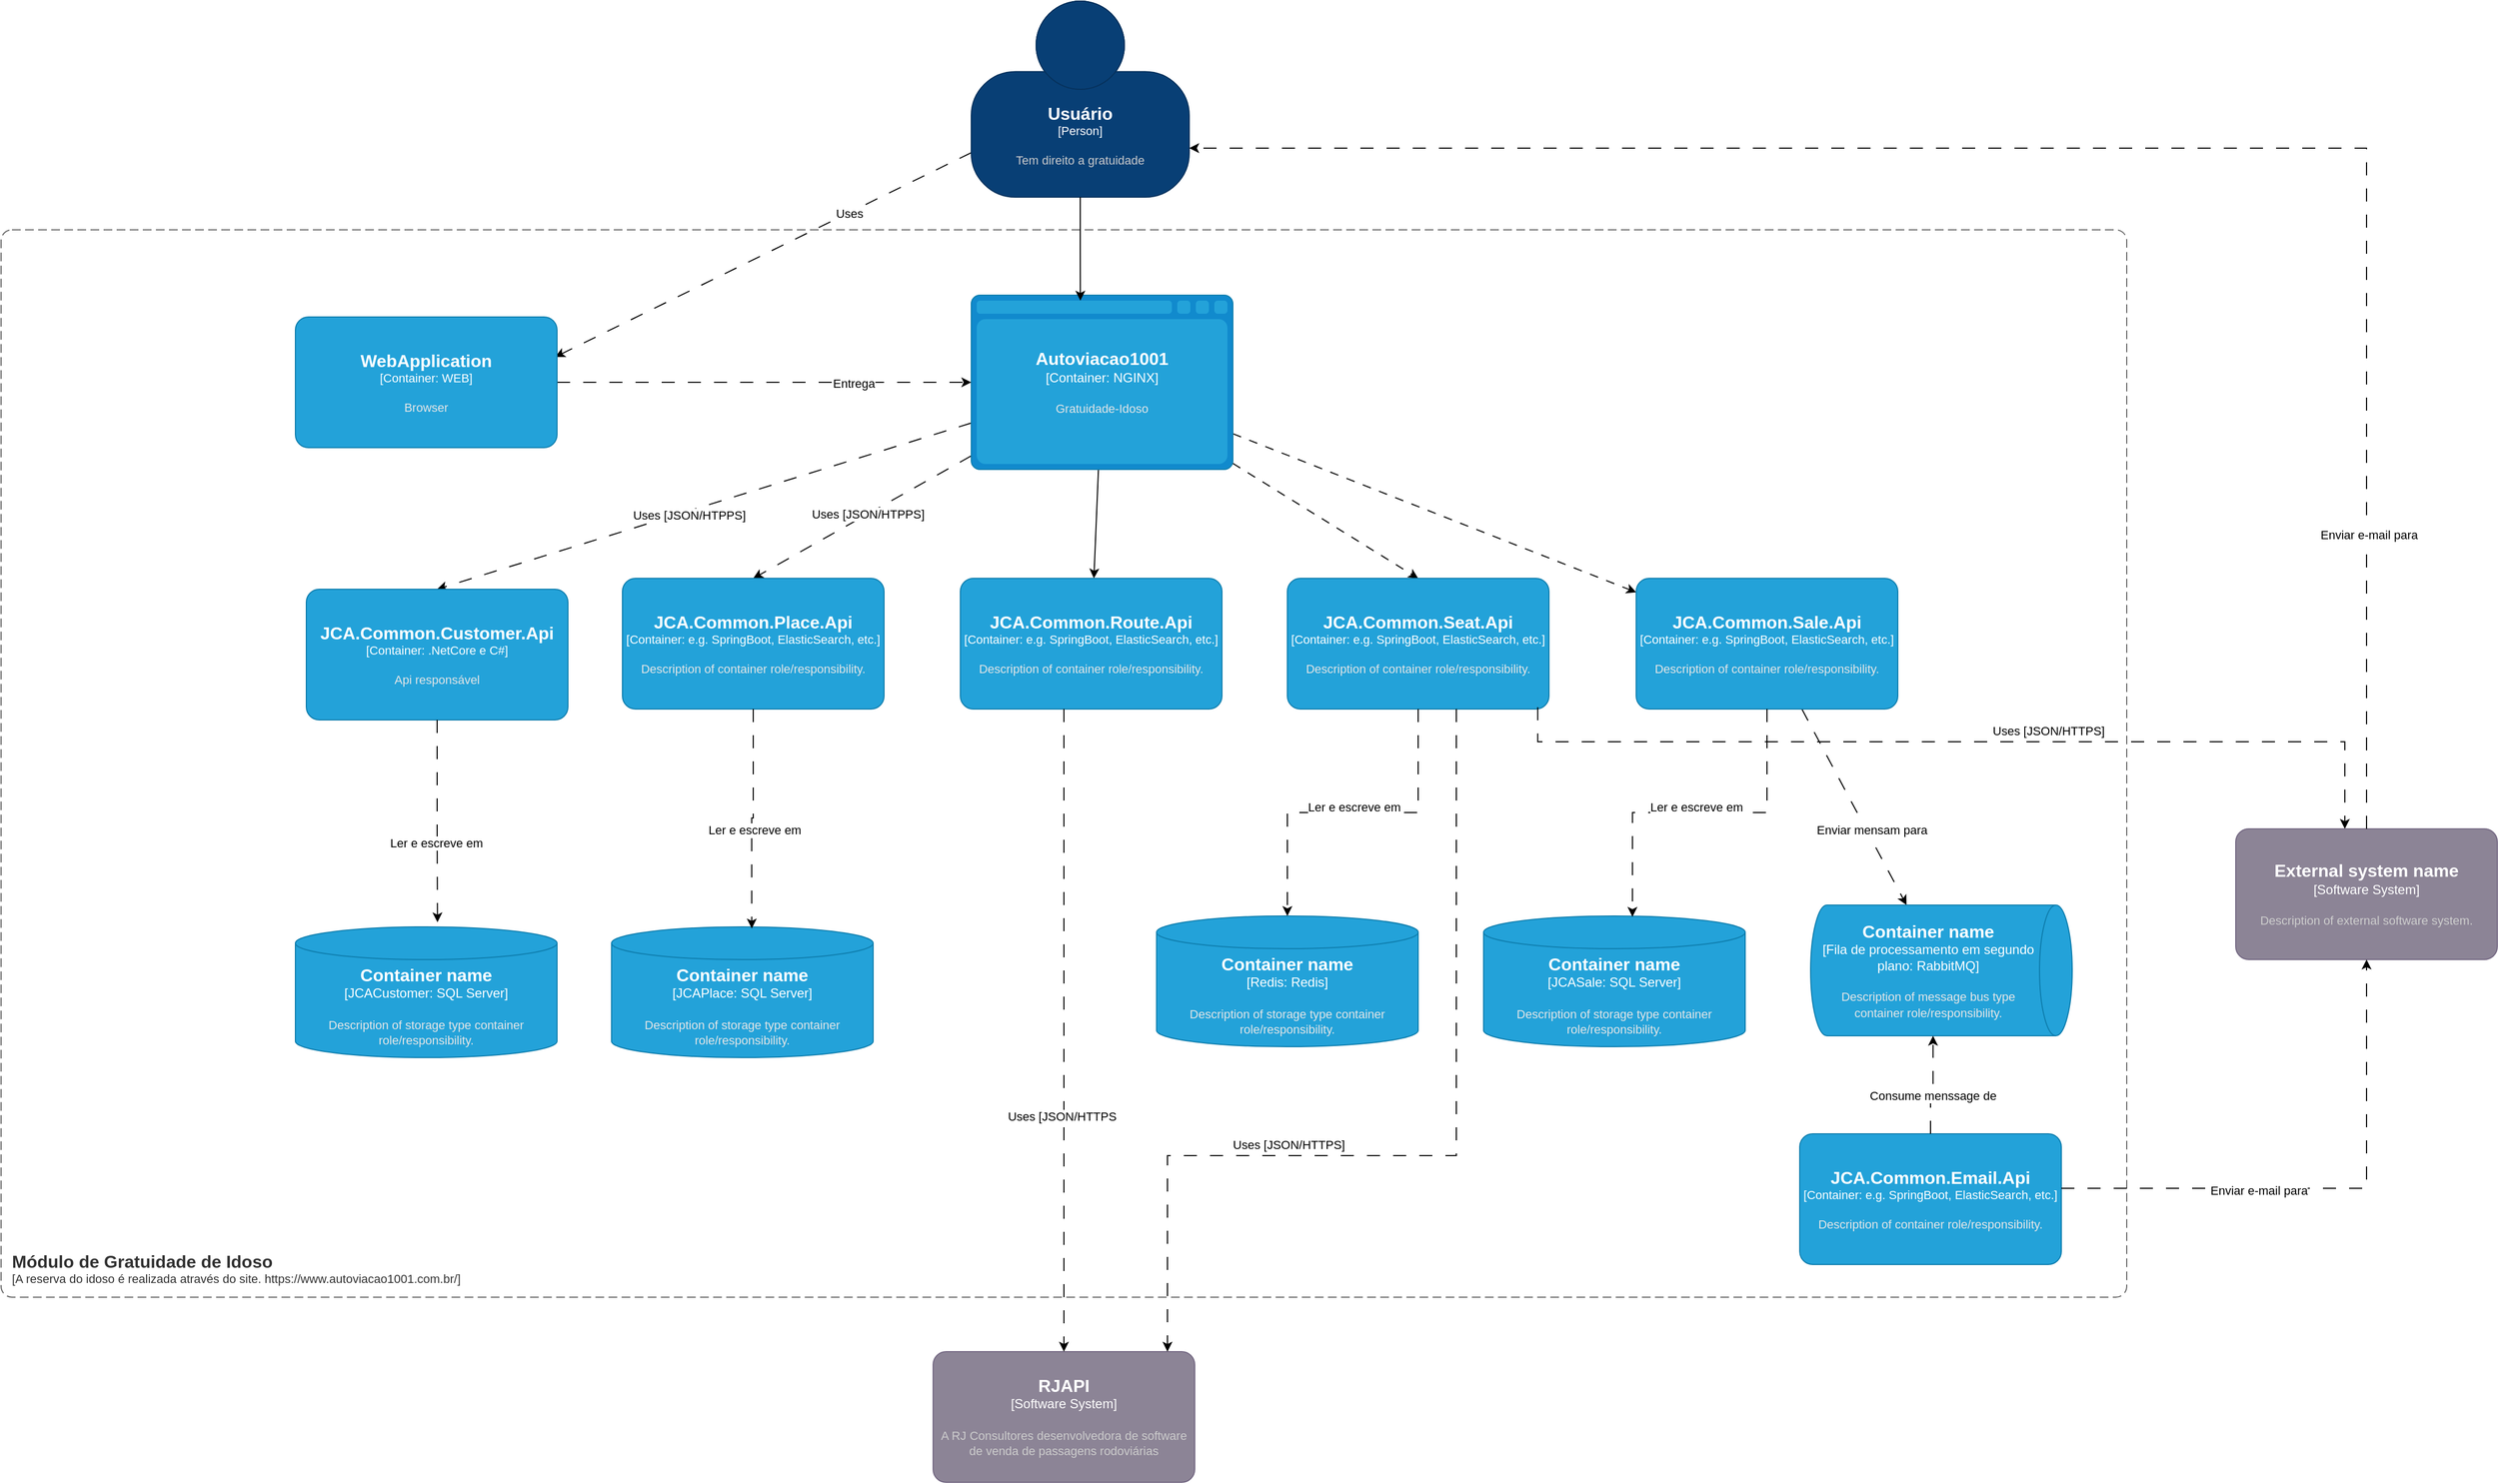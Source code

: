 <mxfile version="23.1.5" type="github">
  <diagram name="Página-1" id="_qu8eDQqeb1l8ylUGHYl">
    <mxGraphModel dx="4057" dy="2091" grid="1" gridSize="10" guides="1" tooltips="1" connect="1" arrows="1" fold="1" page="1" pageScale="1" pageWidth="827" pageHeight="1169" math="0" shadow="0">
      <root>
        <mxCell id="0" />
        <mxCell id="1" parent="0" />
        <object placeholders="1" c4Name="Módulo de Gratuidade de Idoso" c4Type="SystemScopeBoundary" c4Application="A reserva do idoso é realizada através do site. https://www.autoviacao1001.com.br/" label="&lt;font style=&quot;font-size: 16px&quot;&gt;&lt;b&gt;&lt;div style=&quot;text-align: left&quot;&gt;%c4Name%&lt;/div&gt;&lt;/b&gt;&lt;/font&gt;&lt;div style=&quot;text-align: left&quot;&gt;[%c4Application%]&lt;/div&gt;" id="xG2HebTvy1mAFO55XrkY-1">
          <mxCell style="rounded=1;fontSize=11;whiteSpace=wrap;html=1;dashed=1;arcSize=20;fillColor=none;strokeColor=#666666;fontColor=#333333;labelBackgroundColor=none;align=left;verticalAlign=bottom;labelBorderColor=none;spacingTop=0;spacing=10;dashPattern=8 4;metaEdit=1;rotatable=0;perimeter=rectanglePerimeter;noLabel=0;labelPadding=0;allowArrows=0;connectable=0;expand=0;recursiveResize=0;editable=1;pointerEvents=0;absoluteArcSize=1;points=[[0.25,0,0],[0.5,0,0],[0.75,0,0],[1,0.25,0],[1,0.5,0],[1,0.75,0],[0.75,1,0],[0.5,1,0],[0.25,1,0],[0,0.75,0],[0,0.5,0],[0,0.25,0]];" vertex="1" parent="1">
            <mxGeometry x="130" y="550" width="1950" height="980" as="geometry" />
          </mxCell>
        </object>
        <mxCell id="xG2HebTvy1mAFO55XrkY-7" style="rounded=0;orthogonalLoop=1;jettySize=auto;html=1;dashed=1;dashPattern=12 12;entryX=0.993;entryY=0.306;entryDx=0;entryDy=0;entryPerimeter=0;" edge="1" parent="1" source="xG2HebTvy1mAFO55XrkY-2" target="xG2HebTvy1mAFO55XrkY-105">
          <mxGeometry relative="1" as="geometry">
            <mxPoint x="722.308" y="630" as="targetPoint" />
          </mxGeometry>
        </mxCell>
        <mxCell id="xG2HebTvy1mAFO55XrkY-103" value="Uses" style="edgeLabel;html=1;align=center;verticalAlign=middle;resizable=0;points=[];" vertex="1" connectable="0" parent="xG2HebTvy1mAFO55XrkY-7">
          <mxGeometry x="-0.412" relative="1" as="geometry">
            <mxPoint as="offset" />
          </mxGeometry>
        </mxCell>
        <object placeholders="1" c4Name="Usuário" c4Type="Person" c4Description="Tem direito a gratuidade" label="&lt;font style=&quot;font-size: 16px&quot;&gt;&lt;b&gt;%c4Name%&lt;/b&gt;&lt;/font&gt;&lt;div&gt;[%c4Type%]&lt;/div&gt;&lt;br&gt;&lt;div&gt;&lt;font style=&quot;font-size: 11px&quot;&gt;&lt;font color=&quot;#cccccc&quot;&gt;%c4Description%&lt;/font&gt;&lt;/div&gt;" id="xG2HebTvy1mAFO55XrkY-2">
          <mxCell style="html=1;fontSize=11;dashed=0;whiteSpace=wrap;fillColor=#083F75;strokeColor=#06315C;fontColor=#ffffff;shape=mxgraph.c4.person2;align=center;metaEdit=1;points=[[0.5,0,0],[1,0.5,0],[1,0.75,0],[0.75,1,0],[0.5,1,0],[0.25,1,0],[0,0.75,0],[0,0.5,0]];resizable=0;" vertex="1" parent="1">
            <mxGeometry x="1020" y="340" width="200" height="180" as="geometry" />
          </mxCell>
        </object>
        <mxCell id="xG2HebTvy1mAFO55XrkY-18" value="" style="rounded=0;orthogonalLoop=1;jettySize=auto;html=1;entryX=0.5;entryY=0;entryDx=0;entryDy=0;entryPerimeter=0;dashed=1;dashPattern=12 12;" edge="1" parent="1" source="xG2HebTvy1mAFO55XrkY-3" target="xG2HebTvy1mAFO55XrkY-19">
          <mxGeometry relative="1" as="geometry">
            <mxPoint x="570" y="910" as="targetPoint" />
          </mxGeometry>
        </mxCell>
        <mxCell id="xG2HebTvy1mAFO55XrkY-101" value="Uses [JSON/HTPPS]" style="edgeLabel;html=1;align=center;verticalAlign=middle;resizable=0;points=[];" vertex="1" connectable="0" parent="xG2HebTvy1mAFO55XrkY-18">
          <mxGeometry x="-0.047" relative="1" as="geometry">
            <mxPoint as="offset" />
          </mxGeometry>
        </mxCell>
        <mxCell id="xG2HebTvy1mAFO55XrkY-21" style="rounded=0;orthogonalLoop=1;jettySize=auto;html=1;entryX=0.5;entryY=0;entryDx=0;entryDy=0;entryPerimeter=0;dashed=1;dashPattern=12 12;" edge="1" parent="1" source="xG2HebTvy1mAFO55XrkY-3" target="xG2HebTvy1mAFO55XrkY-14">
          <mxGeometry relative="1" as="geometry">
            <mxPoint x="260" y="870" as="targetPoint" />
          </mxGeometry>
        </mxCell>
        <mxCell id="xG2HebTvy1mAFO55XrkY-100" value="Uses [JSON/HTPPS]" style="edgeLabel;html=1;align=center;verticalAlign=middle;resizable=0;points=[];" vertex="1" connectable="0" parent="xG2HebTvy1mAFO55XrkY-21">
          <mxGeometry x="0.061" y="3" relative="1" as="geometry">
            <mxPoint as="offset" />
          </mxGeometry>
        </mxCell>
        <mxCell id="xG2HebTvy1mAFO55XrkY-23" style="rounded=0;orthogonalLoop=1;jettySize=auto;html=1;" edge="1" parent="1" source="xG2HebTvy1mAFO55XrkY-3" target="xG2HebTvy1mAFO55XrkY-22">
          <mxGeometry relative="1" as="geometry" />
        </mxCell>
        <mxCell id="xG2HebTvy1mAFO55XrkY-25" style="rounded=0;orthogonalLoop=1;jettySize=auto;html=1;dashed=1;dashPattern=8 8;entryX=0.5;entryY=0;entryDx=0;entryDy=0;entryPerimeter=0;" edge="1" parent="1" source="xG2HebTvy1mAFO55XrkY-3" target="xG2HebTvy1mAFO55XrkY-24">
          <mxGeometry relative="1" as="geometry">
            <mxPoint x="1060" y="880" as="targetPoint" />
          </mxGeometry>
        </mxCell>
        <mxCell id="xG2HebTvy1mAFO55XrkY-34" style="rounded=0;orthogonalLoop=1;jettySize=auto;html=1;dashed=1;dashPattern=8 8;" edge="1" parent="1" source="xG2HebTvy1mAFO55XrkY-3" target="xG2HebTvy1mAFO55XrkY-33">
          <mxGeometry relative="1" as="geometry" />
        </mxCell>
        <object placeholders="1" c4Type="Autoviacao1001" c4Container="Container" c4Technology="NGINX" c4Description="Gratuidade-Idoso" label="&lt;font style=&quot;font-size: 16px&quot;&gt;&lt;b&gt;%c4Type%&lt;/b&gt;&lt;/font&gt;&lt;div&gt;[%c4Container%:&amp;nbsp;%c4Technology%]&lt;/div&gt;&lt;br&gt;&lt;div&gt;&lt;font style=&quot;font-size: 11px&quot;&gt;&lt;font color=&quot;#E6E6E6&quot;&gt;%c4Description%&lt;/font&gt;&lt;/div&gt;" id="xG2HebTvy1mAFO55XrkY-3">
          <mxCell style="shape=mxgraph.c4.webBrowserContainer2;whiteSpace=wrap;html=1;boundedLbl=1;rounded=0;labelBackgroundColor=none;strokeColor=#118ACD;fillColor=#23A2D9;strokeColor=#118ACD;strokeColor2=#0E7DAD;fontSize=12;fontColor=#ffffff;align=center;metaEdit=1;points=[[0.5,0,0],[1,0.25,0],[1,0.5,0],[1,0.75,0],[0.5,1,0],[0,0.75,0],[0,0.5,0],[0,0.25,0]];resizable=0;" vertex="1" parent="1">
            <mxGeometry x="1020" y="610" width="240" height="160" as="geometry" />
          </mxCell>
        </object>
        <mxCell id="xG2HebTvy1mAFO55XrkY-6" style="edgeStyle=orthogonalEdgeStyle;rounded=0;orthogonalLoop=1;jettySize=auto;html=1;entryX=0;entryY=0.5;entryDx=0;entryDy=0;entryPerimeter=0;dashed=1;dashPattern=12 12;" edge="1" parent="1" source="xG2HebTvy1mAFO55XrkY-105" target="xG2HebTvy1mAFO55XrkY-3">
          <mxGeometry relative="1" as="geometry">
            <mxPoint x="723" y="690" as="sourcePoint" />
          </mxGeometry>
        </mxCell>
        <mxCell id="xG2HebTvy1mAFO55XrkY-107" value="Entrega" style="edgeLabel;html=1;align=center;verticalAlign=middle;resizable=0;points=[];" vertex="1" connectable="0" parent="xG2HebTvy1mAFO55XrkY-6">
          <mxGeometry x="0.428" y="-1" relative="1" as="geometry">
            <mxPoint as="offset" />
          </mxGeometry>
        </mxCell>
        <mxCell id="xG2HebTvy1mAFO55XrkY-8" style="edgeStyle=orthogonalEdgeStyle;rounded=0;orthogonalLoop=1;jettySize=auto;html=1;entryX=0.417;entryY=0.031;entryDx=0;entryDy=0;entryPerimeter=0;" edge="1" parent="1" source="xG2HebTvy1mAFO55XrkY-2" target="xG2HebTvy1mAFO55XrkY-3">
          <mxGeometry relative="1" as="geometry" />
        </mxCell>
        <object placeholders="1" c4Name="JCA.Common.Customer.Api" c4Type="Container" c4Technology=".NetCore e C#" c4Description="Api responsável" label="&lt;font style=&quot;font-size: 16px&quot;&gt;&lt;b&gt;%c4Name%&lt;/b&gt;&lt;/font&gt;&lt;div&gt;[%c4Type%: %c4Technology%]&lt;/div&gt;&lt;br&gt;&lt;div&gt;&lt;font style=&quot;font-size: 11px&quot;&gt;&lt;font color=&quot;#E6E6E6&quot;&gt;%c4Description%&lt;/font&gt;&lt;/div&gt;" id="xG2HebTvy1mAFO55XrkY-14">
          <mxCell style="rounded=1;whiteSpace=wrap;html=1;fontSize=11;labelBackgroundColor=none;fillColor=#23A2D9;fontColor=#ffffff;align=center;arcSize=10;strokeColor=#0E7DAD;metaEdit=1;resizable=0;points=[[0.25,0,0],[0.5,0,0],[0.75,0,0],[1,0.25,0],[1,0.5,0],[1,0.75,0],[0.75,1,0],[0.5,1,0],[0.25,1,0],[0,0.75,0],[0,0.5,0],[0,0.25,0]];" vertex="1" parent="1">
            <mxGeometry x="410" y="880" width="240" height="120" as="geometry" />
          </mxCell>
        </object>
        <object placeholders="1" c4Name="JCA.Common.Place.Api" c4Type="Container" c4Technology="e.g. SpringBoot, ElasticSearch, etc." c4Description="Description of container role/responsibility." label="&lt;font style=&quot;font-size: 16px&quot;&gt;&lt;b&gt;%c4Name%&lt;/b&gt;&lt;/font&gt;&lt;div&gt;[%c4Type%: %c4Technology%]&lt;/div&gt;&lt;br&gt;&lt;div&gt;&lt;font style=&quot;font-size: 11px&quot;&gt;&lt;font color=&quot;#E6E6E6&quot;&gt;%c4Description%&lt;/font&gt;&lt;/div&gt;" id="xG2HebTvy1mAFO55XrkY-19">
          <mxCell style="rounded=1;whiteSpace=wrap;html=1;fontSize=11;labelBackgroundColor=none;fillColor=#23A2D9;fontColor=#ffffff;align=center;arcSize=10;strokeColor=#0E7DAD;metaEdit=1;resizable=0;points=[[0.25,0,0],[0.5,0,0],[0.75,0,0],[1,0.25,0],[1,0.5,0],[1,0.75,0],[0.75,1,0],[0.5,1,0],[0.25,1,0],[0,0.75,0],[0,0.5,0],[0,0.25,0]];" vertex="1" parent="1">
            <mxGeometry x="700" y="870" width="240" height="120" as="geometry" />
          </mxCell>
        </object>
        <object placeholders="1" c4Name="JCA.Common.Route.Api" c4Type="Container" c4Technology="e.g. SpringBoot, ElasticSearch, etc." c4Description="Description of container role/responsibility." label="&lt;font style=&quot;font-size: 16px&quot;&gt;&lt;b&gt;%c4Name%&lt;/b&gt;&lt;/font&gt;&lt;div&gt;[%c4Type%: %c4Technology%]&lt;/div&gt;&lt;br&gt;&lt;div&gt;&lt;font style=&quot;font-size: 11px&quot;&gt;&lt;font color=&quot;#E6E6E6&quot;&gt;%c4Description%&lt;/font&gt;&lt;/div&gt;" id="xG2HebTvy1mAFO55XrkY-22">
          <mxCell style="rounded=1;whiteSpace=wrap;html=1;fontSize=11;labelBackgroundColor=none;fillColor=#23A2D9;fontColor=#ffffff;align=center;arcSize=10;strokeColor=#0E7DAD;metaEdit=1;resizable=0;points=[[0.25,0,0],[0.5,0,0],[0.75,0,0],[1,0.25,0],[1,0.5,0],[1,0.75,0],[0.75,1,0],[0.5,1,0],[0.25,1,0],[0,0.75,0],[0,0.5,0],[0,0.25,0]];" vertex="1" parent="1">
            <mxGeometry x="1010" y="870" width="240" height="120" as="geometry" />
          </mxCell>
        </object>
        <object placeholders="1" c4Name="JCA.Common.Seat.Api" c4Type="Container" c4Technology="e.g. SpringBoot, ElasticSearch, etc." c4Description="Description of container role/responsibility." label="&lt;font style=&quot;font-size: 16px&quot;&gt;&lt;b&gt;%c4Name%&lt;/b&gt;&lt;/font&gt;&lt;div&gt;[%c4Type%: %c4Technology%]&lt;/div&gt;&lt;br&gt;&lt;div&gt;&lt;font style=&quot;font-size: 11px&quot;&gt;&lt;font color=&quot;#E6E6E6&quot;&gt;%c4Description%&lt;/font&gt;&lt;/div&gt;" id="xG2HebTvy1mAFO55XrkY-24">
          <mxCell style="rounded=1;whiteSpace=wrap;html=1;fontSize=11;labelBackgroundColor=none;fillColor=#23A2D9;fontColor=#ffffff;align=center;arcSize=10;strokeColor=#0E7DAD;metaEdit=1;resizable=0;points=[[0.25,0,0],[0.5,0,0],[0.75,0,0],[1,0.25,0],[1,0.5,0],[1,0.75,0],[0.75,1,0],[0.5,1,0],[0.25,1,0],[0,0.75,0],[0,0.5,0],[0,0.25,0]];" vertex="1" parent="1">
            <mxGeometry x="1310" y="870" width="240" height="120" as="geometry" />
          </mxCell>
        </object>
        <object placeholders="1" c4Type="Container name" c4Container="JCACustomer" c4Technology="SQL Server" c4Description="Description of storage type container role/responsibility." label="&lt;font style=&quot;font-size: 16px&quot;&gt;&lt;b&gt;%c4Type%&lt;/b&gt;&lt;/font&gt;&lt;div&gt;[%c4Container%:&amp;nbsp;%c4Technology%]&lt;/div&gt;&lt;br&gt;&lt;div&gt;&lt;font style=&quot;font-size: 11px&quot;&gt;&lt;font color=&quot;#E6E6E6&quot;&gt;%c4Description%&lt;/font&gt;&lt;/div&gt;" id="xG2HebTvy1mAFO55XrkY-26">
          <mxCell style="shape=cylinder3;size=15;whiteSpace=wrap;html=1;boundedLbl=1;rounded=0;labelBackgroundColor=none;fillColor=#23A2D9;fontSize=12;fontColor=#ffffff;align=center;strokeColor=#0E7DAD;metaEdit=1;points=[[0.5,0,0],[1,0.25,0],[1,0.5,0],[1,0.75,0],[0.5,1,0],[0,0.75,0],[0,0.5,0],[0,0.25,0]];resizable=0;" vertex="1" parent="1">
            <mxGeometry x="400" y="1190" width="240" height="120" as="geometry" />
          </mxCell>
        </object>
        <object placeholders="1" c4Type="Container name" c4Container="JCAPlace" c4Technology="SQL Server" c4Description="Description of storage type container role/responsibility." label="&lt;font style=&quot;font-size: 16px&quot;&gt;&lt;b&gt;%c4Type%&lt;/b&gt;&lt;/font&gt;&lt;div&gt;[%c4Container%:&amp;nbsp;%c4Technology%]&lt;/div&gt;&lt;br&gt;&lt;div&gt;&lt;font style=&quot;font-size: 11px&quot;&gt;&lt;font color=&quot;#E6E6E6&quot;&gt;%c4Description%&lt;/font&gt;&lt;/div&gt;" id="xG2HebTvy1mAFO55XrkY-28">
          <mxCell style="shape=cylinder3;size=15;whiteSpace=wrap;html=1;boundedLbl=1;rounded=0;labelBackgroundColor=none;fillColor=#23A2D9;fontSize=12;fontColor=#ffffff;align=center;strokeColor=#0E7DAD;metaEdit=1;points=[[0.5,0,0],[1,0.25,0],[1,0.5,0],[1,0.75,0],[0.5,1,0],[0,0.75,0],[0,0.5,0],[0,0.25,0]];resizable=0;" vertex="1" parent="1">
            <mxGeometry x="690" y="1190" width="240" height="120" as="geometry" />
          </mxCell>
        </object>
        <object placeholders="1" c4Type="Container name" c4Container="Redis" c4Technology="Redis" c4Description="Description of storage type container role/responsibility." label="&lt;font style=&quot;font-size: 16px&quot;&gt;&lt;b&gt;%c4Type%&lt;/b&gt;&lt;/font&gt;&lt;div&gt;[%c4Container%:&amp;nbsp;%c4Technology%]&lt;/div&gt;&lt;br&gt;&lt;div&gt;&lt;font style=&quot;font-size: 11px&quot;&gt;&lt;font color=&quot;#E6E6E6&quot;&gt;%c4Description%&lt;/font&gt;&lt;/div&gt;" id="xG2HebTvy1mAFO55XrkY-29">
          <mxCell style="shape=cylinder3;size=15;whiteSpace=wrap;html=1;boundedLbl=1;rounded=0;labelBackgroundColor=none;fillColor=#23A2D9;fontSize=12;fontColor=#ffffff;align=center;strokeColor=#0E7DAD;metaEdit=1;points=[[0.5,0,0],[1,0.25,0],[1,0.5,0],[1,0.75,0],[0.5,1,0],[0,0.75,0],[0,0.5,0],[0,0.25,0]];resizable=0;" vertex="1" parent="1">
            <mxGeometry x="1190" y="1180" width="240" height="120" as="geometry" />
          </mxCell>
        </object>
        <object placeholders="1" c4Name="RJAPI" c4Type="Software System" c4Description="A RJ Consultores desenvolvedora de software de venda de passagens rodoviárias" label="&lt;font style=&quot;font-size: 16px&quot;&gt;&lt;b&gt;%c4Name%&lt;/b&gt;&lt;/font&gt;&lt;div&gt;[%c4Type%]&lt;/div&gt;&lt;br&gt;&lt;div&gt;&lt;font style=&quot;font-size: 11px&quot;&gt;&lt;font color=&quot;#cccccc&quot;&gt;%c4Description%&lt;/font&gt;&lt;/div&gt;" id="xG2HebTvy1mAFO55XrkY-31">
          <mxCell style="rounded=1;whiteSpace=wrap;html=1;labelBackgroundColor=none;fillColor=#8C8496;fontColor=#ffffff;align=center;arcSize=10;strokeColor=#736782;metaEdit=1;resizable=0;points=[[0.25,0,0],[0.5,0,0],[0.75,0,0],[1,0.25,0],[1,0.5,0],[1,0.75,0],[0.75,1,0],[0.5,1,0],[0.25,1,0],[0,0.75,0],[0,0.5,0],[0,0.25,0]];" vertex="1" parent="1">
            <mxGeometry x="985" y="1580" width="240" height="120" as="geometry" />
          </mxCell>
        </object>
        <mxCell id="xG2HebTvy1mAFO55XrkY-32" style="rounded=0;orthogonalLoop=1;jettySize=auto;html=1;entryX=0.417;entryY=0;entryDx=0;entryDy=0;entryPerimeter=0;dashed=1;dashPattern=12 12;edgeStyle=elbowEdgeStyle;exitX=0.957;exitY=0.986;exitDx=0;exitDy=0;exitPerimeter=0;elbow=vertical;" edge="1" parent="1" source="xG2HebTvy1mAFO55XrkY-24" target="xG2HebTvy1mAFO55XrkY-48">
          <mxGeometry relative="1" as="geometry">
            <mxPoint x="1500" y="960" as="sourcePoint" />
            <mxPoint x="2279" y="1280" as="targetPoint" />
            <Array as="points">
              <mxPoint x="2010" y="1020" />
            </Array>
          </mxGeometry>
        </mxCell>
        <mxCell id="xG2HebTvy1mAFO55XrkY-92" value="Uses [JSON/HTTPS]" style="edgeLabel;html=1;align=center;verticalAlign=middle;resizable=0;points=[];" vertex="1" connectable="0" parent="xG2HebTvy1mAFO55XrkY-32">
          <mxGeometry x="0.28" y="-5" relative="1" as="geometry">
            <mxPoint x="-46" y="-15" as="offset" />
          </mxGeometry>
        </mxCell>
        <mxCell id="xG2HebTvy1mAFO55XrkY-83" style="rounded=0;orthogonalLoop=1;jettySize=auto;html=1;dashed=1;dashPattern=12 12;" edge="1" parent="1" source="xG2HebTvy1mAFO55XrkY-33" target="xG2HebTvy1mAFO55XrkY-40">
          <mxGeometry relative="1" as="geometry" />
        </mxCell>
        <mxCell id="xG2HebTvy1mAFO55XrkY-93" value="Enviar mensam para" style="edgeLabel;html=1;align=center;verticalAlign=middle;resizable=0;points=[];" vertex="1" connectable="0" parent="xG2HebTvy1mAFO55XrkY-83">
          <mxGeometry x="-0.076" y="-3" relative="1" as="geometry">
            <mxPoint x="22" y="26" as="offset" />
          </mxGeometry>
        </mxCell>
        <object placeholders="1" c4Name="JCA.Common.Sale.Api" c4Type="Container" c4Technology="e.g. SpringBoot, ElasticSearch, etc." c4Description="Description of container role/responsibility." label="&lt;font style=&quot;font-size: 16px&quot;&gt;&lt;b&gt;%c4Name%&lt;/b&gt;&lt;/font&gt;&lt;div&gt;[%c4Type%: %c4Technology%]&lt;/div&gt;&lt;br&gt;&lt;div&gt;&lt;font style=&quot;font-size: 11px&quot;&gt;&lt;font color=&quot;#E6E6E6&quot;&gt;%c4Description%&lt;/font&gt;&lt;/div&gt;" id="xG2HebTvy1mAFO55XrkY-33">
          <mxCell style="rounded=1;whiteSpace=wrap;html=1;fontSize=11;labelBackgroundColor=none;fillColor=#23A2D9;fontColor=#ffffff;align=center;arcSize=10;strokeColor=#0E7DAD;metaEdit=1;resizable=0;points=[[0.25,0,0],[0.5,0,0],[0.75,0,0],[1,0.25,0],[1,0.5,0],[1,0.75,0],[0.75,1,0],[0.5,1,0],[0.25,1,0],[0,0.75,0],[0,0.5,0],[0,0.25,0]];" vertex="1" parent="1">
            <mxGeometry x="1630" y="870" width="240" height="120" as="geometry" />
          </mxCell>
        </object>
        <object placeholders="1" c4Type="Container name" c4Container="JCASale" c4Technology="SQL Server" c4Description="Description of storage type container role/responsibility." label="&lt;font style=&quot;font-size: 16px&quot;&gt;&lt;b&gt;%c4Type%&lt;/b&gt;&lt;/font&gt;&lt;div&gt;[%c4Container%:&amp;nbsp;%c4Technology%]&lt;/div&gt;&lt;br&gt;&lt;div&gt;&lt;font style=&quot;font-size: 11px&quot;&gt;&lt;font color=&quot;#E6E6E6&quot;&gt;%c4Description%&lt;/font&gt;&lt;/div&gt;" id="xG2HebTvy1mAFO55XrkY-35">
          <mxCell style="shape=cylinder3;size=15;whiteSpace=wrap;html=1;boundedLbl=1;rounded=0;labelBackgroundColor=none;fillColor=#23A2D9;fontSize=12;fontColor=#ffffff;align=center;strokeColor=#0E7DAD;metaEdit=1;points=[[0.5,0,0],[1,0.25,0],[1,0.5,0],[1,0.75,0],[0.5,1,0],[0,0.75,0],[0,0.5,0],[0,0.25,0]];resizable=0;" vertex="1" parent="1">
            <mxGeometry x="1490" y="1180" width="240" height="120" as="geometry" />
          </mxCell>
        </object>
        <object placeholders="1" c4Type="Container name" c4Container="Fila de processamento em segundo plano" c4Technology="RabbitMQ" c4Description="Description of message bus type container role/responsibility." label="&lt;font style=&quot;font-size: 16px&quot;&gt;&lt;b&gt;%c4Type%&lt;/b&gt;&lt;/font&gt;&lt;div&gt;[%c4Container%:&amp;nbsp;%c4Technology%]&lt;/div&gt;&lt;br&gt;&lt;div&gt;&lt;font style=&quot;font-size: 11px&quot;&gt;&lt;font color=&quot;#E6E6E6&quot;&gt;%c4Description%&lt;/font&gt;&lt;/div&gt;" id="xG2HebTvy1mAFO55XrkY-40">
          <mxCell style="shape=cylinder3;size=15;direction=south;whiteSpace=wrap;html=1;boundedLbl=1;rounded=0;labelBackgroundColor=none;fillColor=#23A2D9;fontSize=12;fontColor=#ffffff;align=center;strokeColor=#0E7DAD;metaEdit=1;points=[[0.5,0,0],[1,0.25,0],[1,0.5,0],[1,0.75,0],[0.5,1,0],[0,0.75,0],[0,0.5,0],[0,0.25,0]];resizable=0;" vertex="1" parent="1">
            <mxGeometry x="1790" y="1170" width="240" height="120" as="geometry" />
          </mxCell>
        </object>
        <object placeholders="1" c4Name="JCA.Common.Email.Api" c4Type="Container" c4Technology="e.g. SpringBoot, ElasticSearch, etc." c4Description="Description of container role/responsibility." label="&lt;font style=&quot;font-size: 16px&quot;&gt;&lt;b&gt;%c4Name%&lt;/b&gt;&lt;/font&gt;&lt;div&gt;[%c4Type%: %c4Technology%]&lt;/div&gt;&lt;br&gt;&lt;div&gt;&lt;font style=&quot;font-size: 11px&quot;&gt;&lt;font color=&quot;#E6E6E6&quot;&gt;%c4Description%&lt;/font&gt;&lt;/div&gt;" id="xG2HebTvy1mAFO55XrkY-45">
          <mxCell style="rounded=1;whiteSpace=wrap;html=1;fontSize=11;labelBackgroundColor=none;fillColor=#23A2D9;fontColor=#ffffff;align=center;arcSize=10;strokeColor=#0E7DAD;metaEdit=1;resizable=0;points=[[0.25,0,0],[0.5,0,0],[0.75,0,0],[1,0.25,0],[1,0.5,0],[1,0.75,0],[0.75,1,0],[0.5,1,0],[0.25,1,0],[0,0.75,0],[0,0.5,0],[0,0.25,0]];" vertex="1" parent="1">
            <mxGeometry x="1780" y="1380" width="240" height="120" as="geometry" />
          </mxCell>
        </object>
        <object placeholders="1" c4Name="External system name" c4Type="Software System" c4Description="Description of external software system." label="&lt;font style=&quot;font-size: 16px&quot;&gt;&lt;b&gt;%c4Name%&lt;/b&gt;&lt;/font&gt;&lt;div&gt;[%c4Type%]&lt;/div&gt;&lt;br&gt;&lt;div&gt;&lt;font style=&quot;font-size: 11px&quot;&gt;&lt;font color=&quot;#cccccc&quot;&gt;%c4Description%&lt;/font&gt;&lt;/div&gt;" id="xG2HebTvy1mAFO55XrkY-48">
          <mxCell style="rounded=1;whiteSpace=wrap;html=1;labelBackgroundColor=none;fillColor=#8C8496;fontColor=#ffffff;align=center;arcSize=10;strokeColor=#736782;metaEdit=1;resizable=0;points=[[0.25,0,0],[0.5,0,0],[0.75,0,0],[1,0.25,0],[1,0.5,0],[1,0.75,0],[0.75,1,0],[0.5,1,0],[0.25,1,0],[0,0.75,0],[0,0.5,0],[0,0.25,0]];" vertex="1" parent="1">
            <mxGeometry x="2180" y="1100" width="240" height="120" as="geometry" />
          </mxCell>
        </object>
        <mxCell id="xG2HebTvy1mAFO55XrkY-49" style="edgeStyle=elbowEdgeStyle;rounded=0;orthogonalLoop=1;jettySize=auto;html=1;entryX=1;entryY=0.75;entryDx=0;entryDy=0;entryPerimeter=0;dashed=1;dashPattern=12 12;elbow=vertical;" edge="1" parent="1" source="xG2HebTvy1mAFO55XrkY-48" target="xG2HebTvy1mAFO55XrkY-2">
          <mxGeometry relative="1" as="geometry">
            <Array as="points">
              <mxPoint x="1750" y="475" />
            </Array>
          </mxGeometry>
        </mxCell>
        <mxCell id="xG2HebTvy1mAFO55XrkY-102" value="Enviar e-mail para" style="edgeLabel;html=1;align=center;verticalAlign=middle;resizable=0;points=[];" vertex="1" connectable="0" parent="xG2HebTvy1mAFO55XrkY-49">
          <mxGeometry x="-0.683" y="-2" relative="1" as="geometry">
            <mxPoint as="offset" />
          </mxGeometry>
        </mxCell>
        <mxCell id="xG2HebTvy1mAFO55XrkY-50" style="edgeStyle=elbowEdgeStyle;rounded=0;orthogonalLoop=1;jettySize=auto;html=1;entryX=0.5;entryY=1;entryDx=0;entryDy=0;entryPerimeter=0;dashed=1;dashPattern=12 12;elbow=vertical;" edge="1" parent="1" source="xG2HebTvy1mAFO55XrkY-45" target="xG2HebTvy1mAFO55XrkY-48">
          <mxGeometry relative="1" as="geometry">
            <Array as="points">
              <mxPoint x="2080" y="1430" />
            </Array>
          </mxGeometry>
        </mxCell>
        <mxCell id="xG2HebTvy1mAFO55XrkY-108" value="Enviar e-mail para" style="edgeLabel;html=1;align=center;verticalAlign=middle;resizable=0;points=[];" vertex="1" connectable="0" parent="xG2HebTvy1mAFO55XrkY-50">
          <mxGeometry x="0.014" y="-2" relative="1" as="geometry">
            <mxPoint x="-68" as="offset" />
          </mxGeometry>
        </mxCell>
        <mxCell id="xG2HebTvy1mAFO55XrkY-79" style="edgeStyle=orthogonalEdgeStyle;rounded=0;orthogonalLoop=1;jettySize=auto;html=1;entryX=0.543;entryY=-0.035;entryDx=0;entryDy=0;entryPerimeter=0;dashed=1;dashPattern=12 12;" edge="1" parent="1" source="xG2HebTvy1mAFO55XrkY-14" target="xG2HebTvy1mAFO55XrkY-26">
          <mxGeometry relative="1" as="geometry" />
        </mxCell>
        <mxCell id="xG2HebTvy1mAFO55XrkY-99" value="Ler e escreve em" style="edgeLabel;html=1;align=center;verticalAlign=middle;resizable=0;points=[];" vertex="1" connectable="0" parent="xG2HebTvy1mAFO55XrkY-79">
          <mxGeometry x="0.22" y="-2" relative="1" as="geometry">
            <mxPoint as="offset" />
          </mxGeometry>
        </mxCell>
        <mxCell id="xG2HebTvy1mAFO55XrkY-82" style="edgeStyle=orthogonalEdgeStyle;rounded=0;orthogonalLoop=1;jettySize=auto;html=1;entryX=0.536;entryY=0.012;entryDx=0;entryDy=0;entryPerimeter=0;dashed=1;dashPattern=12 12;" edge="1" parent="1" source="xG2HebTvy1mAFO55XrkY-19" target="xG2HebTvy1mAFO55XrkY-28">
          <mxGeometry relative="1" as="geometry" />
        </mxCell>
        <mxCell id="xG2HebTvy1mAFO55XrkY-98" value="Ler e escreve em" style="edgeLabel;html=1;align=center;verticalAlign=middle;resizable=0;points=[];" vertex="1" connectable="0" parent="xG2HebTvy1mAFO55XrkY-82">
          <mxGeometry x="0.106" y="2" relative="1" as="geometry">
            <mxPoint as="offset" />
          </mxGeometry>
        </mxCell>
        <mxCell id="xG2HebTvy1mAFO55XrkY-84" style="edgeStyle=orthogonalEdgeStyle;rounded=0;orthogonalLoop=1;jettySize=auto;html=1;entryX=0.569;entryY=0.006;entryDx=0;entryDy=0;entryPerimeter=0;dashed=1;dashPattern=12 12;" edge="1" parent="1" source="xG2HebTvy1mAFO55XrkY-33" target="xG2HebTvy1mAFO55XrkY-35">
          <mxGeometry relative="1" as="geometry" />
        </mxCell>
        <mxCell id="xG2HebTvy1mAFO55XrkY-91" value="Ler e escreve em" style="edgeLabel;html=1;align=center;verticalAlign=middle;resizable=0;points=[];" vertex="1" connectable="0" parent="xG2HebTvy1mAFO55XrkY-84">
          <mxGeometry x="-0.219" relative="1" as="geometry">
            <mxPoint x="-38" y="-5" as="offset" />
          </mxGeometry>
        </mxCell>
        <mxCell id="xG2HebTvy1mAFO55XrkY-85" style="edgeStyle=orthogonalEdgeStyle;rounded=0;orthogonalLoop=1;jettySize=auto;html=1;entryX=0.5;entryY=0;entryDx=0;entryDy=0;entryPerimeter=0;dashed=1;dashPattern=12 12;" edge="1" parent="1" source="xG2HebTvy1mAFO55XrkY-24" target="xG2HebTvy1mAFO55XrkY-29">
          <mxGeometry relative="1" as="geometry" />
        </mxCell>
        <mxCell id="xG2HebTvy1mAFO55XrkY-90" value="Ler e escreve em" style="edgeLabel;html=1;align=center;verticalAlign=middle;resizable=0;points=[];" vertex="1" connectable="0" parent="xG2HebTvy1mAFO55XrkY-85">
          <mxGeometry x="-0.043" y="1" relative="1" as="geometry">
            <mxPoint x="-6" y="-6" as="offset" />
          </mxGeometry>
        </mxCell>
        <mxCell id="xG2HebTvy1mAFO55XrkY-89" style="edgeStyle=orthogonalEdgeStyle;rounded=0;orthogonalLoop=1;jettySize=auto;html=1;entryX=0.5;entryY=0;entryDx=0;entryDy=0;entryPerimeter=0;dashed=1;dashPattern=12 12;" edge="1" parent="1" source="xG2HebTvy1mAFO55XrkY-22" target="xG2HebTvy1mAFO55XrkY-31">
          <mxGeometry relative="1" as="geometry">
            <Array as="points">
              <mxPoint x="1105" y="1130" />
              <mxPoint x="1105" y="1130" />
            </Array>
          </mxGeometry>
        </mxCell>
        <mxCell id="xG2HebTvy1mAFO55XrkY-97" value="Uses [JSON/HTTPS" style="edgeLabel;html=1;align=center;verticalAlign=middle;resizable=0;points=[];" vertex="1" connectable="0" parent="xG2HebTvy1mAFO55XrkY-89">
          <mxGeometry x="0.268" y="-2" relative="1" as="geometry">
            <mxPoint as="offset" />
          </mxGeometry>
        </mxCell>
        <mxCell id="xG2HebTvy1mAFO55XrkY-94" style="edgeStyle=orthogonalEdgeStyle;rounded=0;orthogonalLoop=1;jettySize=auto;html=1;entryX=1;entryY=0.532;entryDx=0;entryDy=0;entryPerimeter=0;dashed=1;dashPattern=12 12;" edge="1" parent="1" source="xG2HebTvy1mAFO55XrkY-45" target="xG2HebTvy1mAFO55XrkY-40">
          <mxGeometry relative="1" as="geometry" />
        </mxCell>
        <mxCell id="xG2HebTvy1mAFO55XrkY-95" value="Consume menssage de" style="edgeLabel;html=1;align=center;verticalAlign=middle;resizable=0;points=[];" vertex="1" connectable="0" parent="xG2HebTvy1mAFO55XrkY-94">
          <mxGeometry x="-0.232" y="-2" relative="1" as="geometry">
            <mxPoint as="offset" />
          </mxGeometry>
        </mxCell>
        <object placeholders="1" c4Name="WebApplication" c4Type="Container" c4Technology="WEB" c4Description="Browser" label="&lt;font style=&quot;font-size: 16px&quot;&gt;&lt;b&gt;%c4Name%&lt;/b&gt;&lt;/font&gt;&lt;div&gt;[%c4Type%: %c4Technology%]&lt;/div&gt;&lt;br&gt;&lt;div&gt;&lt;font style=&quot;font-size: 11px&quot;&gt;&lt;font color=&quot;#E6E6E6&quot;&gt;%c4Description%&lt;/font&gt;&lt;/div&gt;" id="xG2HebTvy1mAFO55XrkY-105">
          <mxCell style="rounded=1;whiteSpace=wrap;html=1;fontSize=11;labelBackgroundColor=none;fillColor=#23A2D9;fontColor=#ffffff;align=center;arcSize=10;strokeColor=#0E7DAD;metaEdit=1;resizable=0;points=[[0.25,0,0],[0.5,0,0],[0.75,0,0],[1,0.25,0],[1,0.5,0],[1,0.75,0],[0.75,1,0],[0.5,1,0],[0.25,1,0],[0,0.75,0],[0,0.5,0],[0,0.25,0]];" vertex="1" parent="1">
            <mxGeometry x="400" y="630" width="240" height="120" as="geometry" />
          </mxCell>
        </object>
        <mxCell id="xG2HebTvy1mAFO55XrkY-110" style="edgeStyle=elbowEdgeStyle;rounded=0;orthogonalLoop=1;jettySize=auto;html=1;entryX=0.75;entryY=0;entryDx=0;entryDy=0;entryPerimeter=0;dashed=1;dashPattern=12 12;elbow=vertical;" edge="1" parent="1">
          <mxGeometry relative="1" as="geometry">
            <mxPoint x="1465" y="990" as="sourcePoint" />
            <mxPoint x="1200" y="1580" as="targetPoint" />
            <Array as="points">
              <mxPoint x="1325" y="1400" />
            </Array>
          </mxGeometry>
        </mxCell>
        <mxCell id="xG2HebTvy1mAFO55XrkY-111" value="Uses [JSON/HTTPS]" style="edgeLabel;html=1;align=center;verticalAlign=middle;resizable=0;points=[];" vertex="1" connectable="0" parent="xG2HebTvy1mAFO55XrkY-110">
          <mxGeometry x="0.4" y="3" relative="1" as="geometry">
            <mxPoint x="34" y="-13" as="offset" />
          </mxGeometry>
        </mxCell>
      </root>
    </mxGraphModel>
  </diagram>
</mxfile>
